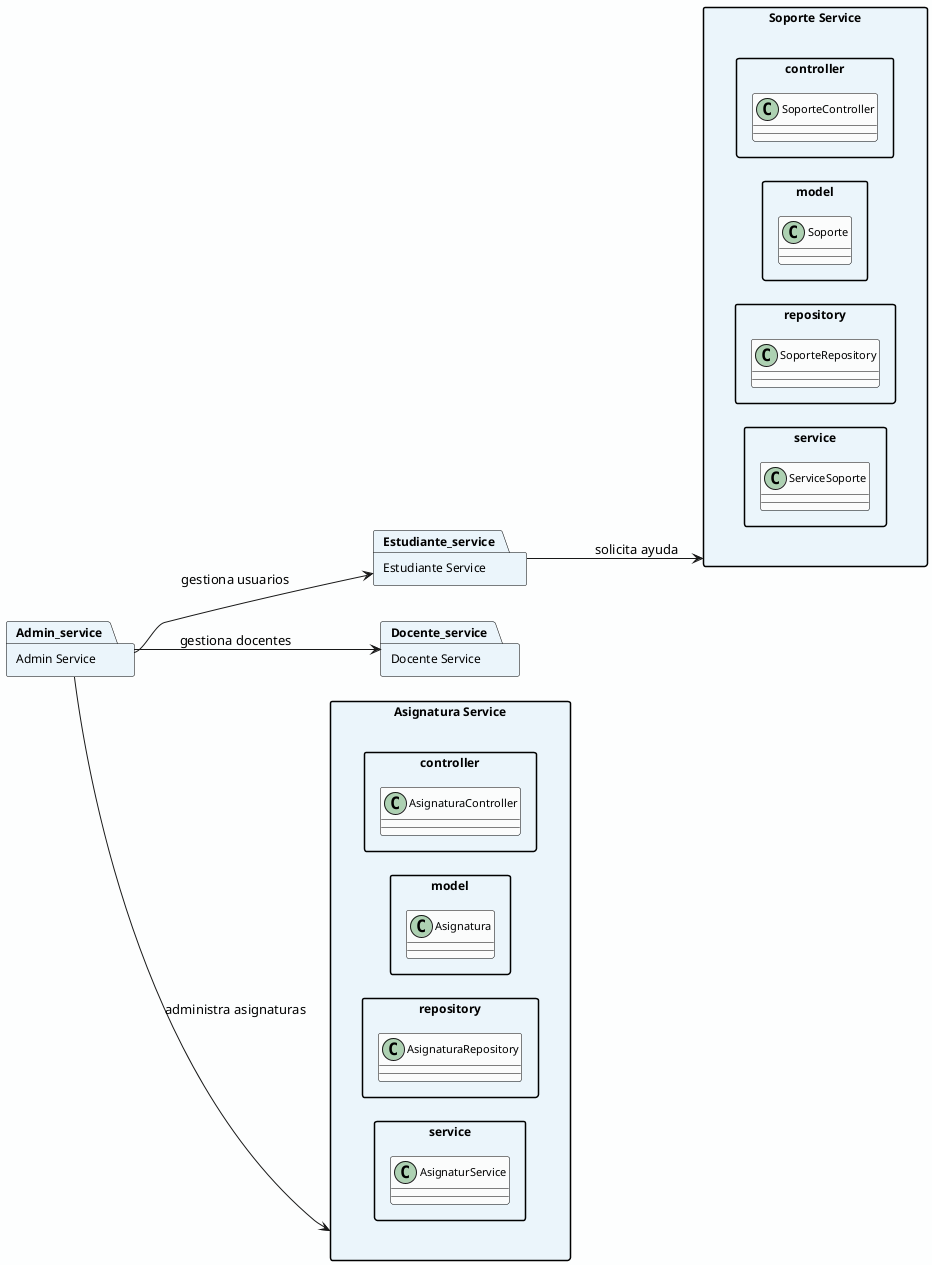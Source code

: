 @startuml
allowmixing

skinparam backgroundColor #FDFEFE
skinparam packageStyle rectangle
skinparam class {
  BackgroundColor #FBFCFC
  BorderColor Black
  FontSize 11
}
skinparam package {
  BackgroundColor #EBF5FB
  BorderColor Black
  FontSize 12
}

left to right direction

package "Asignatura Service" {
  package "controller" {
    class AsignaturaController
  }
  package "model" {
    class Asignatura
  }
  package "repository" {
    class AsignaturaRepository
  }
  package "service" {
    class AsignaturService
  }
}

package "Soporte Service" {
  package "controller" {
    class SoporteController
  }
  package "model" {
    class Soporte
  }
  package "repository" {
    class SoporteRepository
  }
  package "service" {
    class ServiceSoporte
  }
}

package "Admin Service" as Admin_service
package "Estudiante Service" as Estudiante_service
package "Docente Service" as Docente_service

' Relaciones entre microservicios
Admin_service --> Estudiante_service : gestiona usuarios
Admin_service --> Docente_service : gestiona docentes
Admin_service --> "Asignatura Service" : administra asignaturas
Estudiante_service --> "Soporte Service" : solicita ayuda

@enduml

